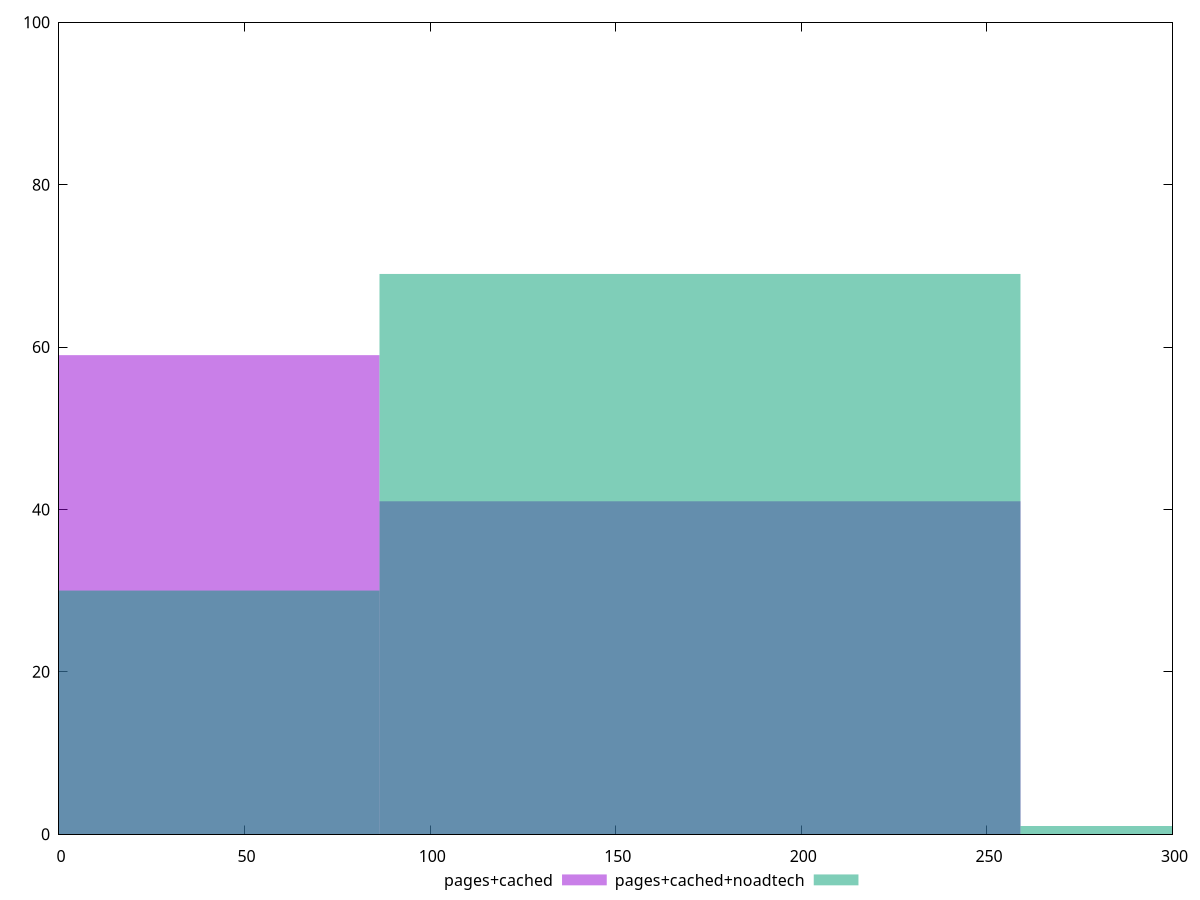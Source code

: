 reset

$pagesCached <<EOF
0 59
172.6932265898491 41
EOF

$pagesCachedNoadtech <<EOF
0 30
172.6932265898491 69
345.3864531796982 1
EOF

set key outside below
set boxwidth 172.6932265898491
set xrange [0:300]
set yrange [0:100]
set trange [0:100]
set style fill transparent solid 0.5 noborder
set terminal svg size 640, 500 enhanced background rgb 'white'
set output "report_00018_2021-02-10T15-25-16.877Z/unused-css-rules/comparison/histogram/1_vs_2.svg"

plot $pagesCached title "pages+cached" with boxes, \
     $pagesCachedNoadtech title "pages+cached+noadtech" with boxes

reset
